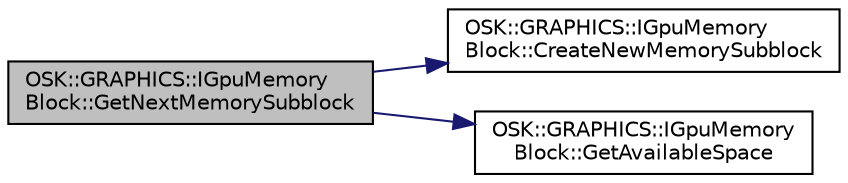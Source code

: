 digraph "OSK::GRAPHICS::IGpuMemoryBlock::GetNextMemorySubblock"
{
 // LATEX_PDF_SIZE
  edge [fontname="Helvetica",fontsize="10",labelfontname="Helvetica",labelfontsize="10"];
  node [fontname="Helvetica",fontsize="10",shape=record];
  rankdir="LR";
  Node1 [label="OSK::GRAPHICS::IGpuMemory\lBlock::GetNextMemorySubblock",height=0.2,width=0.4,color="black", fillcolor="grey75", style="filled", fontcolor="black",tooltip="Obtiene un subbloque con el tamaño dado, ya sea nuevo o reutilizado."];
  Node1 -> Node2 [color="midnightblue",fontsize="10",style="solid"];
  Node2 [label="OSK::GRAPHICS::IGpuMemory\lBlock::CreateNewMemorySubblock",height=0.2,width=0.4,color="black", fillcolor="white", style="filled",URL="$class_o_s_k_1_1_g_r_a_p_h_i_c_s_1_1_i_gpu_memory_block.html#a4c08a6d5973d3854c6b90ccbcf03628f",tooltip=" "];
  Node1 -> Node3 [color="midnightblue",fontsize="10",style="solid"];
  Node3 [label="OSK::GRAPHICS::IGpuMemory\lBlock::GetAvailableSpace",height=0.2,width=0.4,color="black", fillcolor="white", style="filled",URL="$class_o_s_k_1_1_g_r_a_p_h_i_c_s_1_1_i_gpu_memory_block.html#a5470b45782d39a27ed93ed2b52737727",tooltip="Devuelve la cantidad de memoria disponible que nunca ha sido reclamada."];
}
